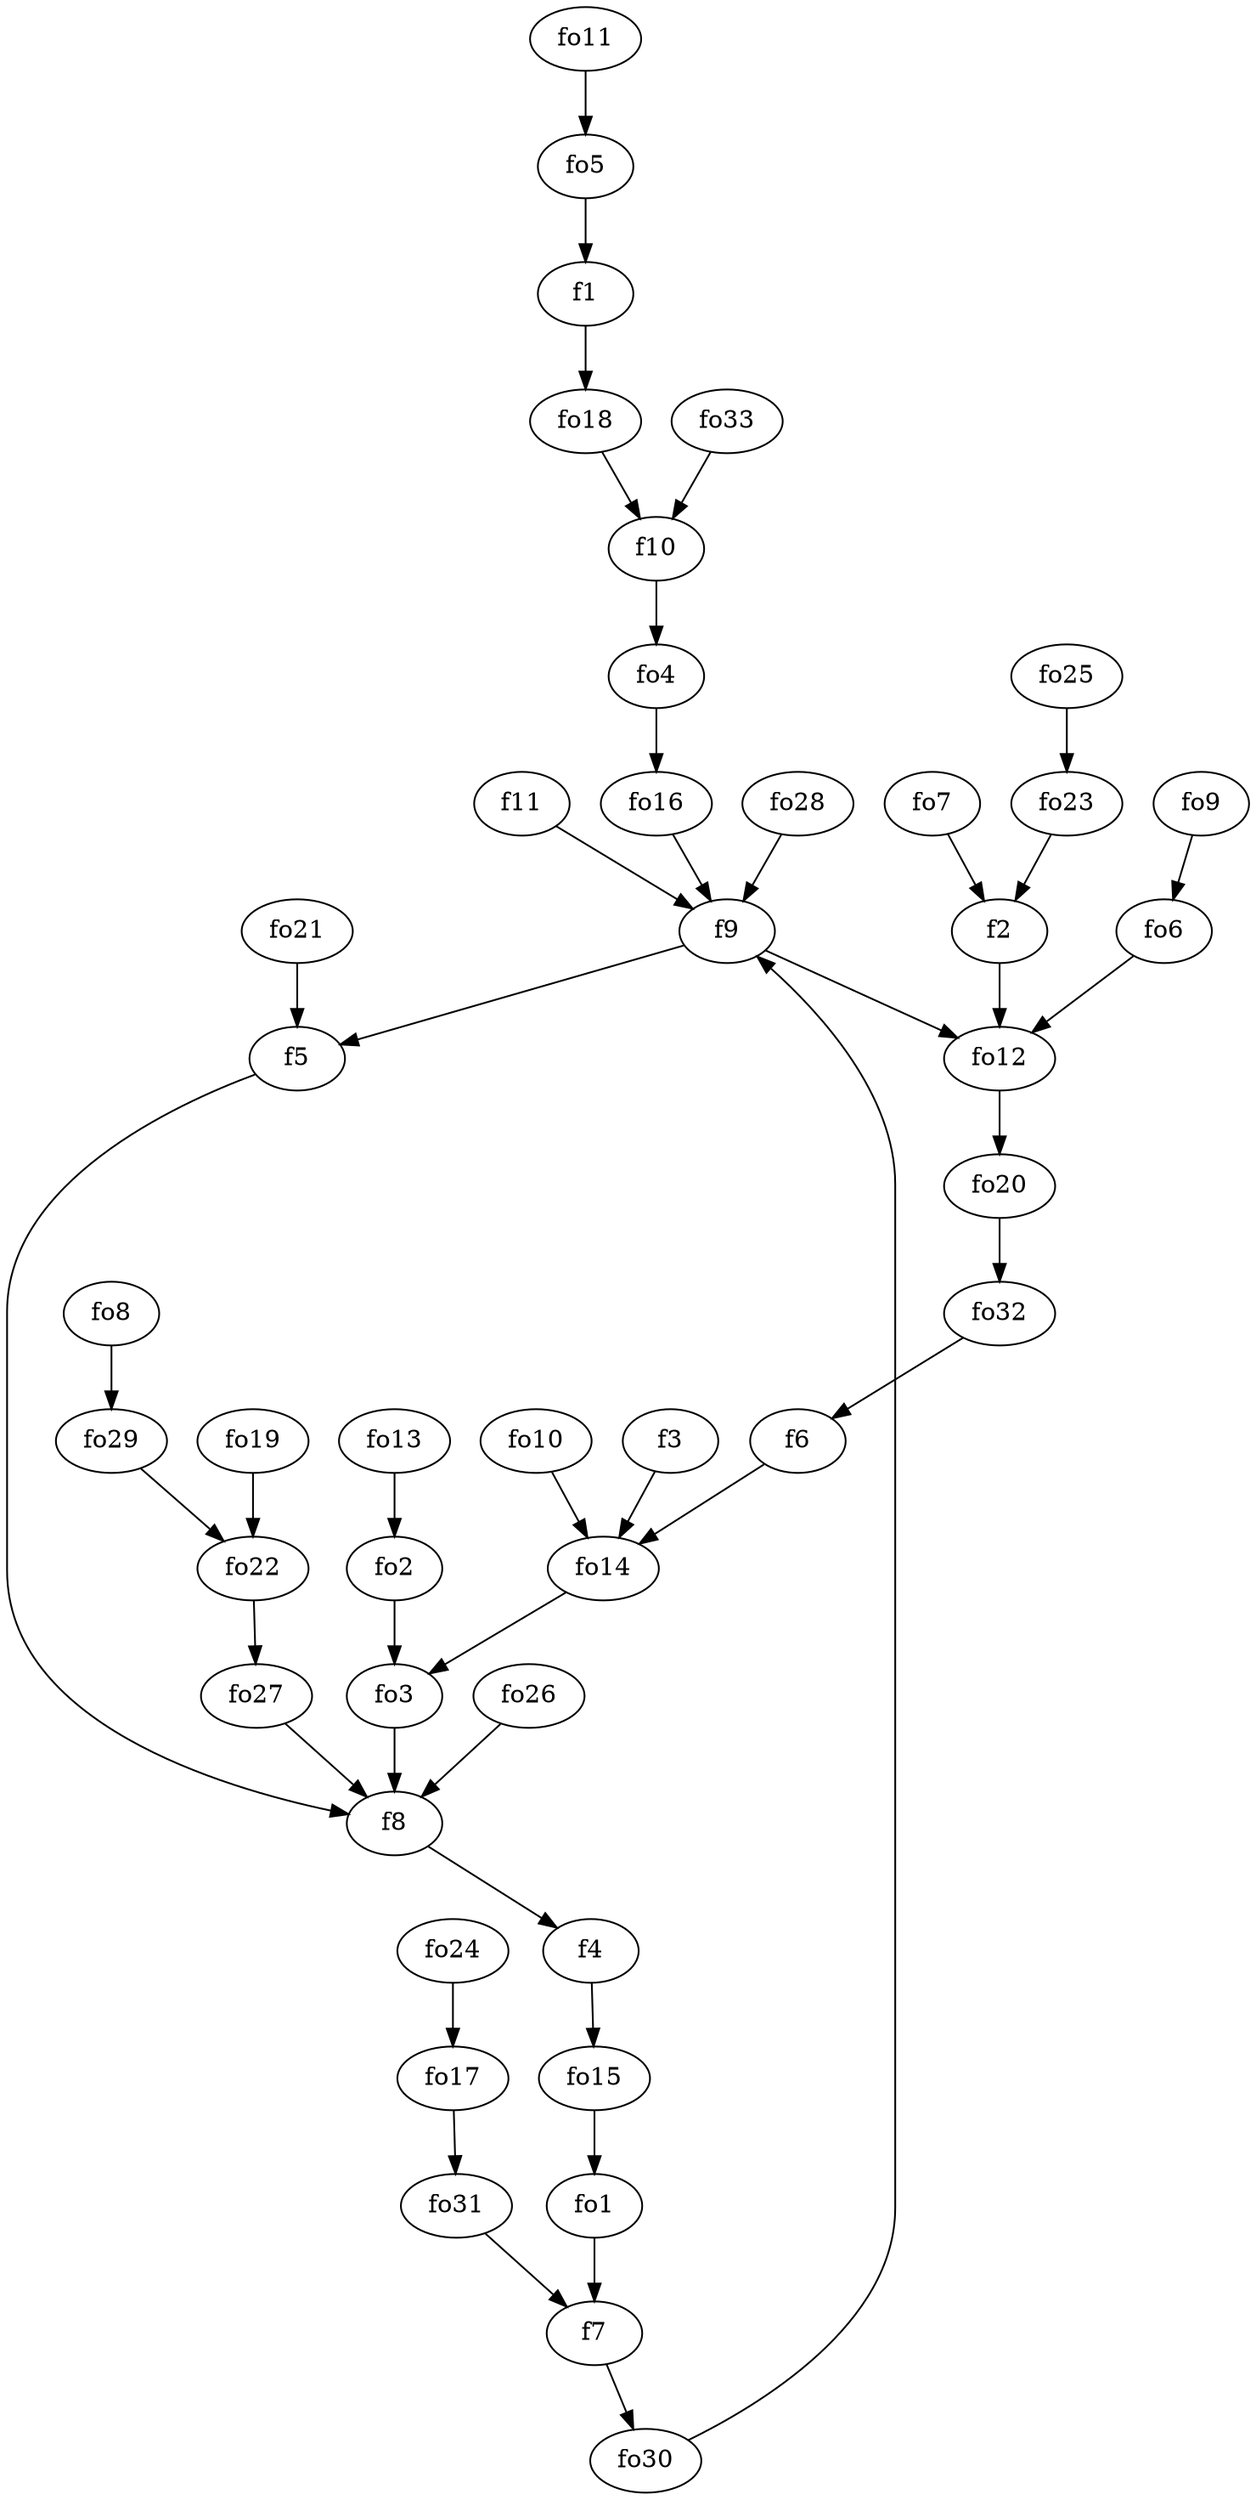 strict digraph  {
f1;
f2;
f3;
f4;
f5;
f6;
f7;
f8;
f9;
f10;
f11;
fo1;
fo2;
fo3;
fo4;
fo5;
fo6;
fo7;
fo8;
fo9;
fo10;
fo11;
fo12;
fo13;
fo14;
fo15;
fo16;
fo17;
fo18;
fo19;
fo20;
fo21;
fo22;
fo23;
fo24;
fo25;
fo26;
fo27;
fo28;
fo29;
fo30;
fo31;
fo32;
fo33;
f1 -> fo18  [weight=2];
f2 -> fo12  [weight=2];
f3 -> fo14  [weight=2];
f4 -> fo15  [weight=2];
f5 -> f8  [weight=2];
f6 -> fo14  [weight=2];
f7 -> fo30  [weight=2];
f8 -> f4  [weight=2];
f9 -> f5  [weight=2];
f9 -> fo12  [weight=2];
f10 -> fo4  [weight=2];
f11 -> f9  [weight=2];
fo1 -> f7  [weight=2];
fo2 -> fo3  [weight=2];
fo3 -> f8  [weight=2];
fo4 -> fo16  [weight=2];
fo5 -> f1  [weight=2];
fo6 -> fo12  [weight=2];
fo7 -> f2  [weight=2];
fo8 -> fo29  [weight=2];
fo9 -> fo6  [weight=2];
fo10 -> fo14  [weight=2];
fo11 -> fo5  [weight=2];
fo12 -> fo20  [weight=2];
fo13 -> fo2  [weight=2];
fo14 -> fo3  [weight=2];
fo15 -> fo1  [weight=2];
fo16 -> f9  [weight=2];
fo17 -> fo31  [weight=2];
fo18 -> f10  [weight=2];
fo19 -> fo22  [weight=2];
fo20 -> fo32  [weight=2];
fo21 -> f5  [weight=2];
fo22 -> fo27  [weight=2];
fo23 -> f2  [weight=2];
fo24 -> fo17  [weight=2];
fo25 -> fo23  [weight=2];
fo26 -> f8  [weight=2];
fo27 -> f8  [weight=2];
fo28 -> f9  [weight=2];
fo29 -> fo22  [weight=2];
fo30 -> f9  [weight=2];
fo31 -> f7  [weight=2];
fo32 -> f6  [weight=2];
fo33 -> f10  [weight=2];
}
